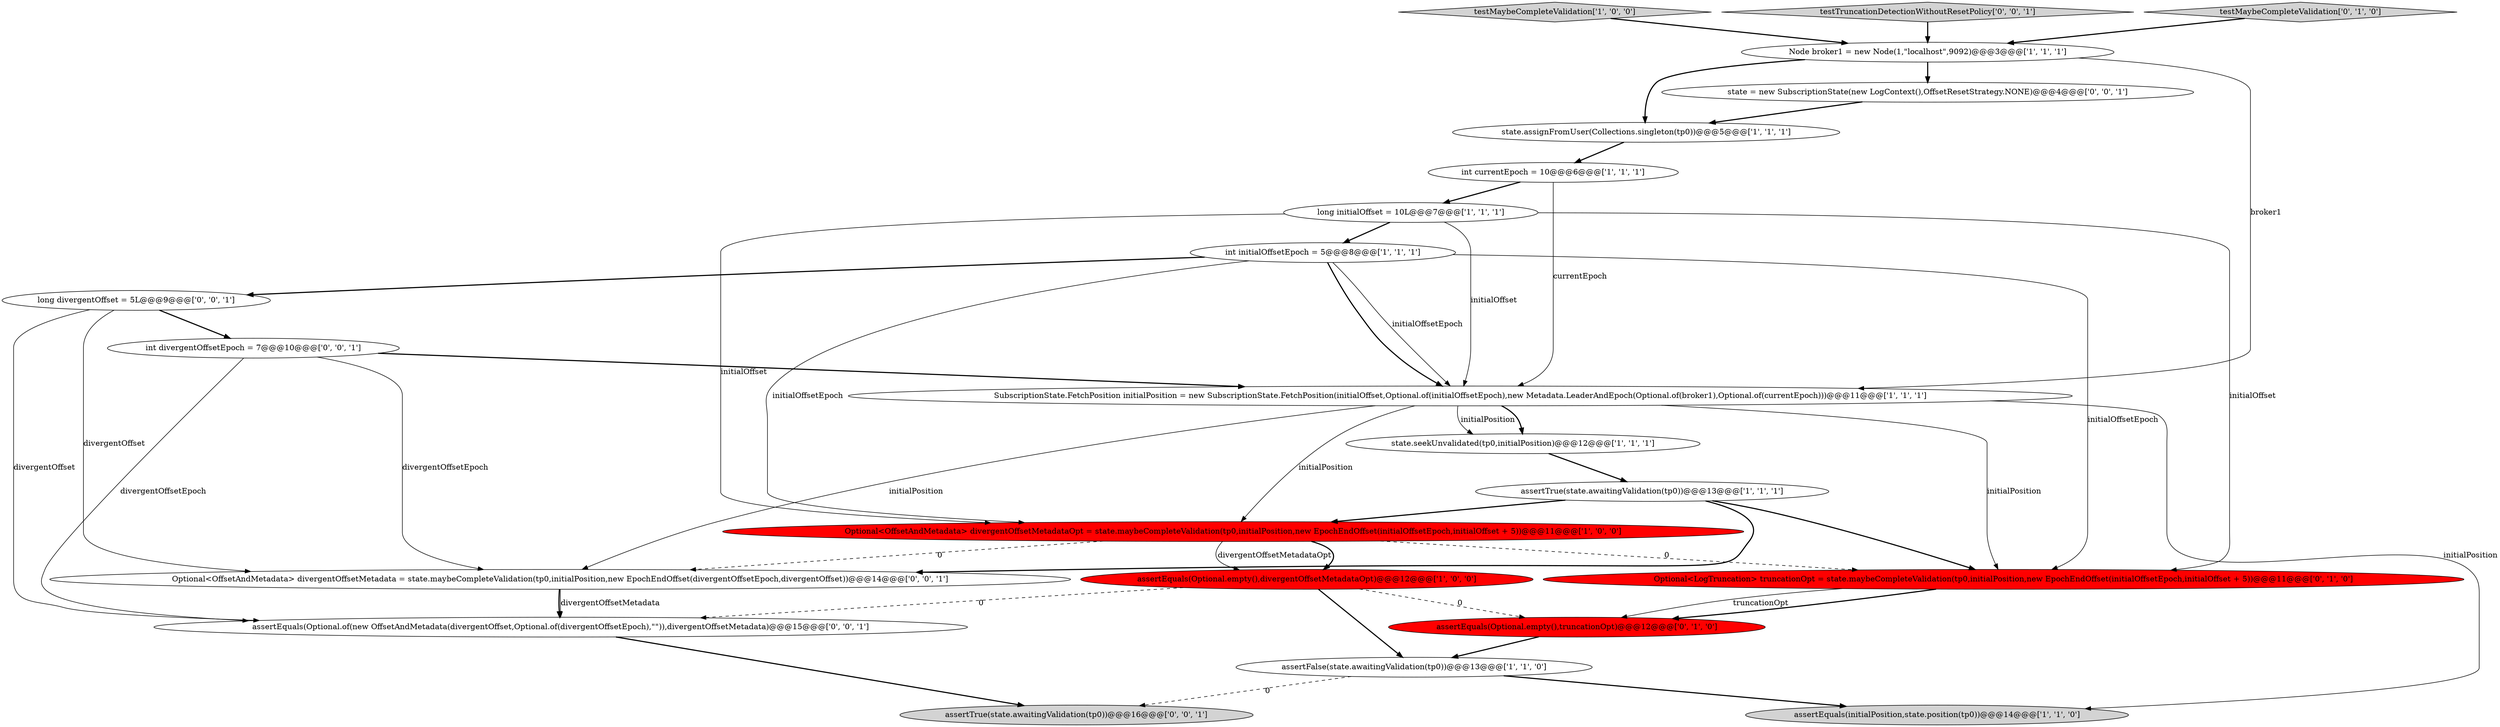 digraph {
10 [style = filled, label = "state.seekUnvalidated(tp0,initialPosition)@@@12@@@['1', '1', '1']", fillcolor = white, shape = ellipse image = "AAA0AAABBB1BBB"];
20 [style = filled, label = "long divergentOffset = 5L@@@9@@@['0', '0', '1']", fillcolor = white, shape = ellipse image = "AAA0AAABBB3BBB"];
6 [style = filled, label = "testMaybeCompleteValidation['1', '0', '0']", fillcolor = lightgray, shape = diamond image = "AAA0AAABBB1BBB"];
18 [style = filled, label = "state = new SubscriptionState(new LogContext(),OffsetResetStrategy.NONE)@@@4@@@['0', '0', '1']", fillcolor = white, shape = ellipse image = "AAA0AAABBB3BBB"];
21 [style = filled, label = "testTruncationDetectionWithoutResetPolicy['0', '0', '1']", fillcolor = lightgray, shape = diamond image = "AAA0AAABBB3BBB"];
1 [style = filled, label = "SubscriptionState.FetchPosition initialPosition = new SubscriptionState.FetchPosition(initialOffset,Optional.of(initialOffsetEpoch),new Metadata.LeaderAndEpoch(Optional.of(broker1),Optional.of(currentEpoch)))@@@11@@@['1', '1', '1']", fillcolor = white, shape = ellipse image = "AAA0AAABBB1BBB"];
8 [style = filled, label = "int currentEpoch = 10@@@6@@@['1', '1', '1']", fillcolor = white, shape = ellipse image = "AAA0AAABBB1BBB"];
11 [style = filled, label = "state.assignFromUser(Collections.singleton(tp0))@@@5@@@['1', '1', '1']", fillcolor = white, shape = ellipse image = "AAA0AAABBB1BBB"];
5 [style = filled, label = "assertEquals(Optional.empty(),divergentOffsetMetadataOpt)@@@12@@@['1', '0', '0']", fillcolor = red, shape = ellipse image = "AAA1AAABBB1BBB"];
4 [style = filled, label = "Optional<OffsetAndMetadata> divergentOffsetMetadataOpt = state.maybeCompleteValidation(tp0,initialPosition,new EpochEndOffset(initialOffsetEpoch,initialOffset + 5))@@@11@@@['1', '0', '0']", fillcolor = red, shape = ellipse image = "AAA1AAABBB1BBB"];
2 [style = filled, label = "assertTrue(state.awaitingValidation(tp0))@@@13@@@['1', '1', '1']", fillcolor = white, shape = ellipse image = "AAA0AAABBB1BBB"];
16 [style = filled, label = "assertEquals(Optional.of(new OffsetAndMetadata(divergentOffset,Optional.of(divergentOffsetEpoch),\"\")),divergentOffsetMetadata)@@@15@@@['0', '0', '1']", fillcolor = white, shape = ellipse image = "AAA0AAABBB3BBB"];
3 [style = filled, label = "Node broker1 = new Node(1,\"localhost\",9092)@@@3@@@['1', '1', '1']", fillcolor = white, shape = ellipse image = "AAA0AAABBB1BBB"];
0 [style = filled, label = "long initialOffset = 10L@@@7@@@['1', '1', '1']", fillcolor = white, shape = ellipse image = "AAA0AAABBB1BBB"];
13 [style = filled, label = "Optional<LogTruncation> truncationOpt = state.maybeCompleteValidation(tp0,initialPosition,new EpochEndOffset(initialOffsetEpoch,initialOffset + 5))@@@11@@@['0', '1', '0']", fillcolor = red, shape = ellipse image = "AAA1AAABBB2BBB"];
22 [style = filled, label = "Optional<OffsetAndMetadata> divergentOffsetMetadata = state.maybeCompleteValidation(tp0,initialPosition,new EpochEndOffset(divergentOffsetEpoch,divergentOffset))@@@14@@@['0', '0', '1']", fillcolor = white, shape = ellipse image = "AAA0AAABBB3BBB"];
17 [style = filled, label = "int divergentOffsetEpoch = 7@@@10@@@['0', '0', '1']", fillcolor = white, shape = ellipse image = "AAA0AAABBB3BBB"];
9 [style = filled, label = "int initialOffsetEpoch = 5@@@8@@@['1', '1', '1']", fillcolor = white, shape = ellipse image = "AAA0AAABBB1BBB"];
14 [style = filled, label = "testMaybeCompleteValidation['0', '1', '0']", fillcolor = lightgray, shape = diamond image = "AAA0AAABBB2BBB"];
7 [style = filled, label = "assertFalse(state.awaitingValidation(tp0))@@@13@@@['1', '1', '0']", fillcolor = white, shape = ellipse image = "AAA0AAABBB1BBB"];
12 [style = filled, label = "assertEquals(initialPosition,state.position(tp0))@@@14@@@['1', '1', '0']", fillcolor = lightgray, shape = ellipse image = "AAA0AAABBB1BBB"];
19 [style = filled, label = "assertTrue(state.awaitingValidation(tp0))@@@16@@@['0', '0', '1']", fillcolor = lightgray, shape = ellipse image = "AAA0AAABBB3BBB"];
15 [style = filled, label = "assertEquals(Optional.empty(),truncationOpt)@@@12@@@['0', '1', '0']", fillcolor = red, shape = ellipse image = "AAA1AAABBB2BBB"];
14->3 [style = bold, label=""];
6->3 [style = bold, label=""];
0->9 [style = bold, label=""];
20->17 [style = bold, label=""];
15->7 [style = bold, label=""];
17->1 [style = bold, label=""];
7->12 [style = bold, label=""];
22->16 [style = bold, label=""];
1->10 [style = solid, label="initialPosition"];
18->11 [style = bold, label=""];
17->22 [style = solid, label="divergentOffsetEpoch"];
3->11 [style = bold, label=""];
1->13 [style = solid, label="initialPosition"];
9->20 [style = bold, label=""];
4->22 [style = dashed, label="0"];
1->12 [style = solid, label="initialPosition"];
16->19 [style = bold, label=""];
4->5 [style = solid, label="divergentOffsetMetadataOpt"];
2->4 [style = bold, label=""];
13->15 [style = solid, label="truncationOpt"];
17->16 [style = solid, label="divergentOffsetEpoch"];
3->1 [style = solid, label="broker1"];
20->22 [style = solid, label="divergentOffset"];
2->13 [style = bold, label=""];
3->18 [style = bold, label=""];
1->4 [style = solid, label="initialPosition"];
8->0 [style = bold, label=""];
8->1 [style = solid, label="currentEpoch"];
20->16 [style = solid, label="divergentOffset"];
5->16 [style = dashed, label="0"];
9->1 [style = solid, label="initialOffsetEpoch"];
7->19 [style = dashed, label="0"];
0->4 [style = solid, label="initialOffset"];
1->22 [style = solid, label="initialPosition"];
9->13 [style = solid, label="initialOffsetEpoch"];
11->8 [style = bold, label=""];
5->7 [style = bold, label=""];
10->2 [style = bold, label=""];
9->4 [style = solid, label="initialOffsetEpoch"];
13->15 [style = bold, label=""];
9->1 [style = bold, label=""];
2->22 [style = bold, label=""];
0->13 [style = solid, label="initialOffset"];
1->10 [style = bold, label=""];
4->13 [style = dashed, label="0"];
5->15 [style = dashed, label="0"];
4->5 [style = bold, label=""];
0->1 [style = solid, label="initialOffset"];
22->16 [style = solid, label="divergentOffsetMetadata"];
21->3 [style = bold, label=""];
}
